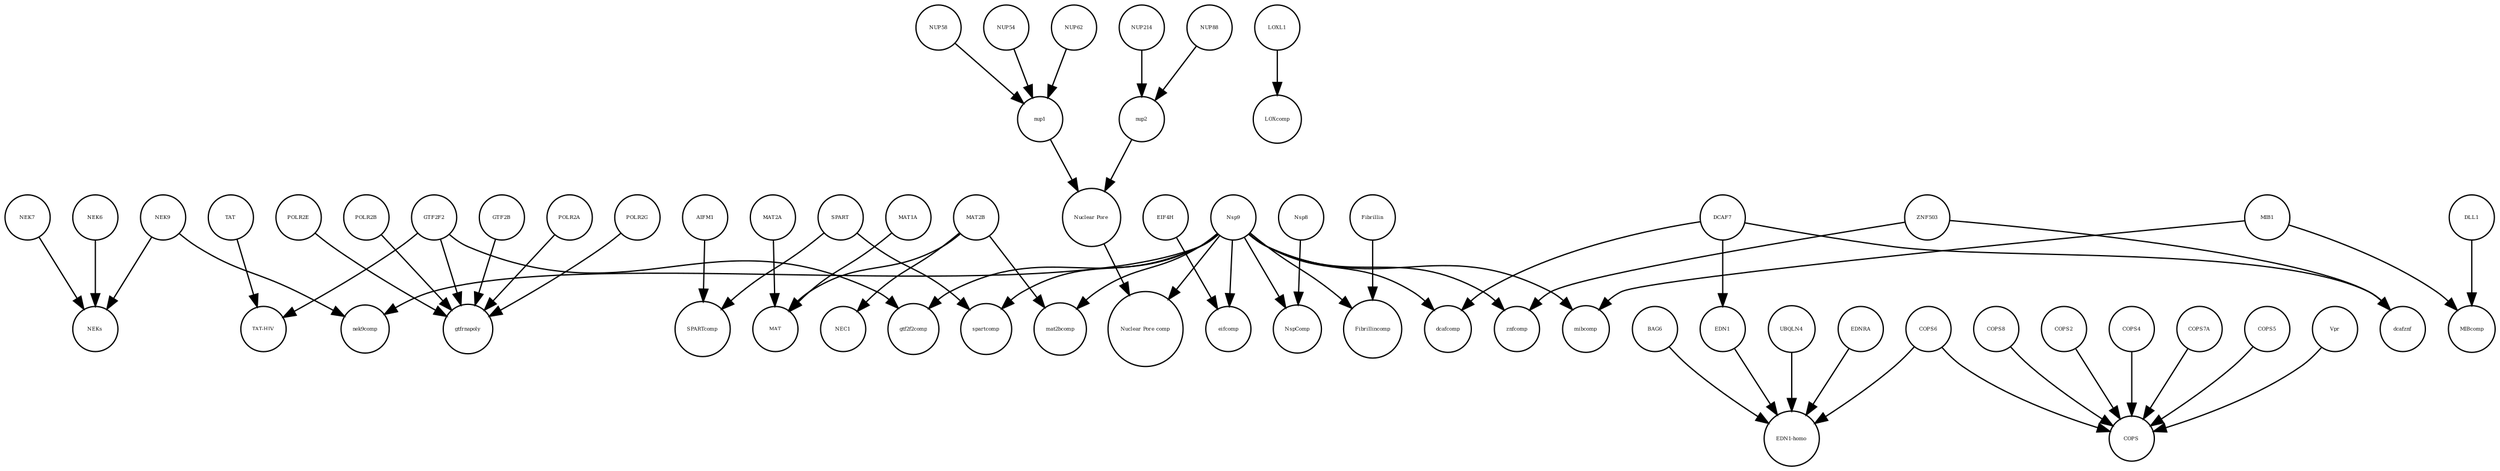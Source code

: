 strict digraph  {
NUP62 [annotation=urn_miriam_uniprot_P37198, bipartite=0, cls=macromolecule, fontsize=4, label=NUP62, shape=circle];
"TAT-HIV" [annotation="", bipartite=0, cls=complex, fontsize=4, label="TAT-HIV", shape=circle];
SPART [annotation=urn_miriam_uniprot_Q8N0X7, bipartite=0, cls=macromolecule, fontsize=4, label=SPART, shape=circle];
nup1 [annotation="", bipartite=0, cls=complex, fontsize=4, label=nup1, shape=circle];
nek9comp [annotation="", bipartite=0, cls=complex, fontsize=4, label=nek9comp, shape=circle];
dcafznf [annotation="", bipartite=0, cls=complex, fontsize=4, label=dcafznf, shape=circle];
NEKs [annotation="", bipartite=0, cls=complex, fontsize=4, label=NEKs, shape=circle];
EIF4H [annotation="urn_miriam_uniprot_Q15056|urn_miriam_pubmed_10585411|urn_miriam_pubmed_11418588", bipartite=0, cls=macromolecule, fontsize=4, label=EIF4H, shape=circle];
POLR2A [annotation=urn_miriam_uniprot_P30876, bipartite=0, cls=macromolecule, fontsize=4, label=POLR2A, shape=circle];
COPS8 [annotation="", bipartite=0, cls=macromolecule, fontsize=4, label=COPS8, shape=circle];
NEK9 [annotation=urn_miriam_uniprot_Q8TD19, bipartite=0, cls=macromolecule, fontsize=4, label=NEK9, shape=circle];
MIBcomp [annotation="", bipartite=0, cls=complex, fontsize=4, label=MIBcomp, shape=circle];
"EDN1-homo" [annotation="", bipartite=0, cls=complex, fontsize=4, label="EDN1-homo", shape=circle];
NUP88 [annotation="urn_miriam_uniprot_Q99567|urn_miriam_pubmed_30543681", bipartite=0, cls=macromolecule, fontsize=4, label=NUP88, shape=circle];
MAT2B [annotation="urn_miriam_uniprot_Q9NZL9|urn_miriam_pubmed_10644686|urn_miriam_pubmed_23189196|urn_miriam_pubmed_25075345|urn_miriam_pubmed_23425511", bipartite=0, cls=macromolecule, fontsize=4, label=MAT2B, shape=circle];
COPS2 [annotation="", bipartite=0, cls=macromolecule, fontsize=4, label=COPS2, shape=circle];
NUP214 [annotation=urn_miriam_uniprot_P35658, bipartite=0, cls=macromolecule, fontsize=4, label=NUP214, shape=circle];
gtfrnapoly [annotation="", bipartite=0, cls=complex, fontsize=4, label=gtfrnapoly, shape=circle];
EDN1 [annotation=urn_miriam_uniprot_P05305, bipartite=0, cls=macromolecule, fontsize=4, label=EDN1, shape=circle];
spartcomp [annotation="", bipartite=0, cls=complex, fontsize=4, label=spartcomp, shape=circle];
LOXcomp [annotation="", bipartite=0, cls=complex, fontsize=4, label=LOXcomp, shape=circle];
POLR2G [annotation="", bipartite=0, cls=macromolecule, fontsize=4, label=POLR2G, shape=circle];
MIB1 [annotation="urn_miriam_uniprot_Q86YT6|urn_miriam_pubmed_24185901", bipartite=0, cls=macromolecule, fontsize=4, label=MIB1, shape=circle];
Nsp8 [annotation="urn_miriam_uniprot_P0DTD1|urn_miriam_ncbiprotein_YP_009725304", bipartite=0, cls=macromolecule, fontsize=4, label=Nsp8, shape=circle];
LOXL1 [annotation="", bipartite=0, cls=macromolecule, fontsize=4, label=LOXL1, shape=circle];
gtf2f2comp [annotation="", bipartite=0, cls=complex, fontsize=4, label=gtf2f2comp, shape=circle];
GTF2F2 [annotation="urn_miriam_uniprot_P13984|urn_miriam_pubmed_10428810", bipartite=0, cls=macromolecule, fontsize=4, label=GTF2F2, shape=circle];
mat2bcomp [annotation="", bipartite=0, cls=complex, fontsize=4, label=mat2bcomp, shape=circle];
eifcomp [annotation="", bipartite=0, cls=complex, fontsize=4, label=eifcomp, shape=circle];
"Nuclear Pore" [annotation="", bipartite=0, cls=complex, fontsize=4, label="Nuclear Pore", shape=circle];
AIFM1 [annotation="", bipartite=0, cls=macromolecule, fontsize=4, label=AIFM1, shape=circle];
MAT [annotation="", bipartite=0, cls=complex, fontsize=4, label=MAT, shape=circle];
POLR2E [annotation="", bipartite=0, cls=macromolecule, fontsize=4, label=POLR2E, shape=circle];
COPS [annotation="", bipartite=0, cls=complex, fontsize=4, label=COPS, shape=circle];
EDNRA [annotation="", bipartite=0, cls=macromolecule, fontsize=4, label=EDNRA, shape=circle];
COPS4 [annotation="", bipartite=0, cls=macromolecule, fontsize=4, label=COPS4, shape=circle];
COPS7A [annotation="", bipartite=0, cls=macromolecule, fontsize=4, label=COPS7A, shape=circle];
POLR2B [annotation="", bipartite=0, cls=macromolecule, fontsize=4, label=POLR2B, shape=circle];
NEC1 [annotation="", bipartite=0, cls=complex, fontsize=4, label=NEC1, shape=circle];
dcafcomp [annotation="", bipartite=0, cls=complex, fontsize=4, label=dcafcomp, shape=circle];
"Nuclear Pore comp" [annotation="", bipartite=0, cls=complex, fontsize=4, label="Nuclear Pore comp", shape=circle];
ZNF503 [annotation=urn_miriam_uniprot_Q96F45, bipartite=0, cls=macromolecule, fontsize=4, label=ZNF503, shape=circle];
SPARTcomp [annotation="", bipartite=0, cls=complex, fontsize=4, label=SPARTcomp, shape=circle];
mibcomp [annotation="", bipartite=0, cls=complex, fontsize=4, label=mibcomp, shape=circle];
NUP58 [annotation=urn_miriam_uniprot_Q9BVL2, bipartite=0, cls=macromolecule, fontsize=4, label=NUP58, shape=circle];
Nsp9 [annotation="urn_miriam_uniprot_P0DTD1|urn_miriam_ncbiprotein_YP_009725305", bipartite=0, cls=macromolecule, fontsize=4, label=Nsp9, shape=circle];
BAG6 [annotation="", bipartite=0, cls=macromolecule, fontsize=4, label=BAG6, shape=circle];
NspComp [annotation="", bipartite=0, cls=complex, fontsize=4, label=NspComp, shape=circle];
NEK7 [annotation="", bipartite=0, cls=macromolecule, fontsize=4, label=NEK7, shape=circle];
Fibrillincomp [annotation="", bipartite=0, cls=complex, fontsize=4, label=Fibrillincomp, shape=circle];
NUP54 [annotation=urn_miriam_uniprot_Q7Z3B4, bipartite=0, cls=macromolecule, fontsize=4, label=NUP54, shape=circle];
TAT [annotation="", bipartite=0, cls=macromolecule, fontsize=4, label=TAT, shape=circle];
nup2 [annotation="", bipartite=0, cls=complex, fontsize=4, label=nup2, shape=circle];
NEK6 [annotation="", bipartite=0, cls=macromolecule, fontsize=4, label=NEK6, shape=circle];
COPS6 [annotation="", bipartite=0, cls=macromolecule, fontsize=4, label=COPS6, shape=circle];
UBQLN4 [annotation="", bipartite=0, cls=macromolecule, fontsize=4, label=UBQLN4, shape=circle];
COPS5 [annotation="", bipartite=0, cls=macromolecule, fontsize=4, label=COPS5, shape=circle];
znfcomp [annotation="", bipartite=0, cls=complex, fontsize=4, label=znfcomp, shape=circle];
MAT2A [annotation="", bipartite=0, cls=macromolecule, fontsize=4, label=MAT2A, shape=circle];
Fibrillin [annotation="", bipartite=0, cls=complex, fontsize=4, label=Fibrillin, shape=circle];
DCAF7 [annotation="urn_miriam_uniprot_P61962|urn_miriam_pubmed_16887337|urn_miriam_pubmed_16949367", bipartite=0, cls=macromolecule, fontsize=4, label=DCAF7, shape=circle];
DLL1 [annotation="", bipartite=0, cls=macromolecule, fontsize=4, label=DLL1, shape=circle];
MAT1A [annotation="", bipartite=0, cls=macromolecule, fontsize=4, label=MAT1A, shape=circle];
GTF2B [annotation="", bipartite=0, cls=macromolecule, fontsize=4, label=GTF2B, shape=circle];
Vpr [annotation="", bipartite=0, cls=macromolecule, fontsize=4, label=Vpr, shape=circle];
NUP62 -> nup1  [annotation="", interaction_type=production];
SPART -> SPARTcomp  [annotation="", interaction_type=production];
SPART -> spartcomp  [annotation="", interaction_type=production];
nup1 -> "Nuclear Pore"  [annotation="", interaction_type=production];
EIF4H -> eifcomp  [annotation="", interaction_type=production];
POLR2A -> gtfrnapoly  [annotation="", interaction_type=production];
COPS8 -> COPS  [annotation="", interaction_type=production];
NEK9 -> NEKs  [annotation="", interaction_type=production];
NEK9 -> nek9comp  [annotation="", interaction_type=production];
NUP88 -> nup2  [annotation="", interaction_type=production];
MAT2B -> NEC1  [annotation="", interaction_type=production];
MAT2B -> MAT  [annotation="", interaction_type=production];
MAT2B -> mat2bcomp  [annotation="", interaction_type=production];
COPS2 -> COPS  [annotation="", interaction_type=production];
NUP214 -> nup2  [annotation="", interaction_type=production];
EDN1 -> "EDN1-homo"  [annotation="", interaction_type=production];
POLR2G -> gtfrnapoly  [annotation="", interaction_type=production];
MIB1 -> MIBcomp  [annotation="", interaction_type=production];
MIB1 -> mibcomp  [annotation="", interaction_type=production];
Nsp8 -> NspComp  [annotation="", interaction_type=production];
LOXL1 -> LOXcomp  [annotation="", interaction_type=production];
GTF2F2 -> gtf2f2comp  [annotation="", interaction_type=production];
GTF2F2 -> "TAT-HIV"  [annotation="", interaction_type=production];
GTF2F2 -> gtfrnapoly  [annotation="", interaction_type=production];
"Nuclear Pore" -> "Nuclear Pore comp"  [annotation="", interaction_type=production];
AIFM1 -> SPARTcomp  [annotation="", interaction_type=production];
POLR2E -> gtfrnapoly  [annotation="", interaction_type=production];
EDNRA -> "EDN1-homo"  [annotation="", interaction_type=production];
COPS4 -> COPS  [annotation="", interaction_type=production];
COPS7A -> COPS  [annotation="", interaction_type=production];
POLR2B -> gtfrnapoly  [annotation="", interaction_type=production];
ZNF503 -> znfcomp  [annotation="", interaction_type=production];
ZNF503 -> dcafznf  [annotation="", interaction_type=production];
NUP58 -> nup1  [annotation="", interaction_type=production];
Nsp9 -> Fibrillincomp  [annotation="", interaction_type=production];
Nsp9 -> znfcomp  [annotation="", interaction_type=production];
Nsp9 -> mibcomp  [annotation="", interaction_type=production];
Nsp9 -> dcafcomp  [annotation="", interaction_type=production];
Nsp9 -> gtf2f2comp  [annotation="", interaction_type=production];
Nsp9 -> "Nuclear Pore comp"  [annotation="", interaction_type=production];
Nsp9 -> spartcomp  [annotation="", interaction_type=production];
Nsp9 -> mat2bcomp  [annotation="", interaction_type=production];
Nsp9 -> eifcomp  [annotation="", interaction_type=production];
Nsp9 -> NspComp  [annotation="", interaction_type=production];
Nsp9 -> nek9comp  [annotation="", interaction_type=production];
BAG6 -> "EDN1-homo"  [annotation="", interaction_type=production];
NEK7 -> NEKs  [annotation="", interaction_type=production];
NUP54 -> nup1  [annotation="", interaction_type=production];
TAT -> "TAT-HIV"  [annotation="", interaction_type=production];
nup2 -> "Nuclear Pore"  [annotation="", interaction_type=production];
NEK6 -> NEKs  [annotation="", interaction_type=production];
COPS6 -> COPS  [annotation="", interaction_type=production];
COPS6 -> "EDN1-homo"  [annotation="", interaction_type=production];
UBQLN4 -> "EDN1-homo"  [annotation="", interaction_type=production];
COPS5 -> COPS  [annotation="", interaction_type=production];
MAT2A -> MAT  [annotation="", interaction_type=production];
Fibrillin -> Fibrillincomp  [annotation="", interaction_type=production];
DCAF7 -> dcafznf  [annotation="", interaction_type=production];
DCAF7 -> EDN1  [annotation=urn_miriam_pubmed_27880803, interaction_type=catalysis];
DCAF7 -> dcafcomp  [annotation="", interaction_type=production];
DLL1 -> MIBcomp  [annotation="", interaction_type=production];
MAT1A -> MAT  [annotation="", interaction_type=production];
GTF2B -> gtfrnapoly  [annotation="", interaction_type=production];
Vpr -> COPS  [annotation="", interaction_type=production];
}
